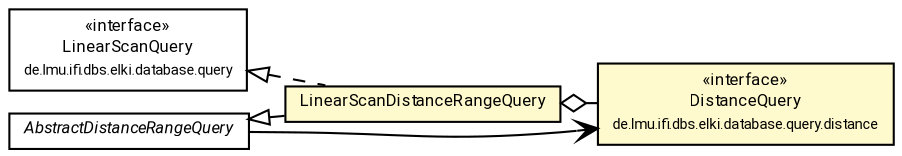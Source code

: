 #!/usr/local/bin/dot
#
# Class diagram 
# Generated by UMLGraph version R5_7_2-60-g0e99a6 (http://www.spinellis.gr/umlgraph/)
#

digraph G {
	graph [fontnames="svg"]
	edge [fontname="Roboto",fontsize=7,labelfontname="Roboto",labelfontsize=7,color="black"];
	node [fontname="Roboto",fontcolor="black",fontsize=8,shape=plaintext,margin=0,width=0,height=0];
	nodesep=0.15;
	ranksep=0.25;
	rankdir=LR;
	// de.lmu.ifi.dbs.elki.database.query.distance.DistanceQuery<O>
	c6372649 [label=<<table title="de.lmu.ifi.dbs.elki.database.query.distance.DistanceQuery" border="0" cellborder="1" cellspacing="0" cellpadding="2" bgcolor="LemonChiffon" href="../distance/DistanceQuery.html" target="_parent">
		<tr><td><table border="0" cellspacing="0" cellpadding="1">
		<tr><td align="center" balign="center"> &#171;interface&#187; </td></tr>
		<tr><td align="center" balign="center"> <font face="Roboto">DistanceQuery</font> </td></tr>
		<tr><td align="center" balign="center"> <font face="Roboto" point-size="7.0">de.lmu.ifi.dbs.elki.database.query.distance</font> </td></tr>
		</table></td></tr>
		</table>>, URL="../distance/DistanceQuery.html"];
	// de.lmu.ifi.dbs.elki.database.query.LinearScanQuery
	c6373723 [label=<<table title="de.lmu.ifi.dbs.elki.database.query.LinearScanQuery" border="0" cellborder="1" cellspacing="0" cellpadding="2" href="../LinearScanQuery.html" target="_parent">
		<tr><td><table border="0" cellspacing="0" cellpadding="1">
		<tr><td align="center" balign="center"> &#171;interface&#187; </td></tr>
		<tr><td align="center" balign="center"> <font face="Roboto">LinearScanQuery</font> </td></tr>
		<tr><td align="center" balign="center"> <font face="Roboto" point-size="7.0">de.lmu.ifi.dbs.elki.database.query</font> </td></tr>
		</table></td></tr>
		</table>>, URL="../LinearScanQuery.html"];
	// de.lmu.ifi.dbs.elki.database.query.range.LinearScanDistanceRangeQuery<O>
	c6373724 [label=<<table title="de.lmu.ifi.dbs.elki.database.query.range.LinearScanDistanceRangeQuery" border="0" cellborder="1" cellspacing="0" cellpadding="2" bgcolor="lemonChiffon" href="LinearScanDistanceRangeQuery.html" target="_parent">
		<tr><td><table border="0" cellspacing="0" cellpadding="1">
		<tr><td align="center" balign="center"> <font face="Roboto">LinearScanDistanceRangeQuery</font> </td></tr>
		</table></td></tr>
		</table>>, URL="LinearScanDistanceRangeQuery.html"];
	// de.lmu.ifi.dbs.elki.database.query.range.AbstractDistanceRangeQuery<O>
	c6373728 [label=<<table title="de.lmu.ifi.dbs.elki.database.query.range.AbstractDistanceRangeQuery" border="0" cellborder="1" cellspacing="0" cellpadding="2" href="AbstractDistanceRangeQuery.html" target="_parent">
		<tr><td><table border="0" cellspacing="0" cellpadding="1">
		<tr><td align="center" balign="center"> <font face="Roboto"><i>AbstractDistanceRangeQuery</i></font> </td></tr>
		</table></td></tr>
		</table>>, URL="AbstractDistanceRangeQuery.html"];
	// de.lmu.ifi.dbs.elki.database.query.range.LinearScanDistanceRangeQuery<O> extends de.lmu.ifi.dbs.elki.database.query.range.AbstractDistanceRangeQuery<O>
	c6373728 -> c6373724 [arrowtail=empty,dir=back,weight=10];
	// de.lmu.ifi.dbs.elki.database.query.range.LinearScanDistanceRangeQuery<O> implements de.lmu.ifi.dbs.elki.database.query.LinearScanQuery
	c6373723 -> c6373724 [arrowtail=empty,style=dashed,dir=back,weight=9];
	// de.lmu.ifi.dbs.elki.database.query.range.LinearScanDistanceRangeQuery<O> has de.lmu.ifi.dbs.elki.database.query.distance.DistanceQuery<O>
	c6373724 -> c6372649 [arrowhead=none,arrowtail=ediamond,dir=back,weight=4];
	// de.lmu.ifi.dbs.elki.database.query.range.AbstractDistanceRangeQuery<O> navassoc de.lmu.ifi.dbs.elki.database.query.distance.DistanceQuery<O>
	c6373728 -> c6372649 [arrowhead=open,weight=1];
}

